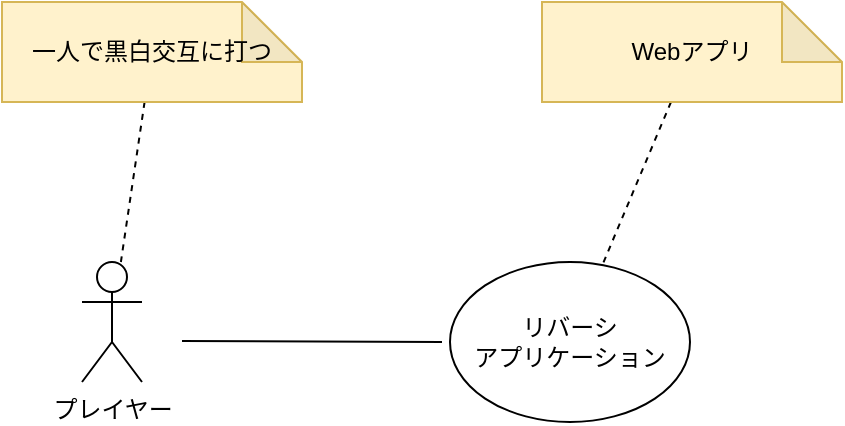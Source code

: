 <mxfile>
    <diagram id="7--vJdx-KM8Y3X0-7-c_" name="ページ1">
        <mxGraphModel dx="1130" dy="732" grid="1" gridSize="10" guides="1" tooltips="1" connect="1" arrows="1" fold="1" page="1" pageScale="1" pageWidth="827" pageHeight="1169" math="0" shadow="0">
            <root>
                <mxCell id="0"/>
                <mxCell id="1" parent="0"/>
                <mxCell id="2" value="リバーシ&lt;br&gt;アプリケーション" style="ellipse;whiteSpace=wrap;html=1;" vertex="1" parent="1">
                    <mxGeometry x="354" y="320" width="120" height="80" as="geometry"/>
                </mxCell>
                <mxCell id="3" value="プレイヤー" style="shape=umlActor;verticalLabelPosition=bottom;verticalAlign=top;html=1;" vertex="1" parent="1">
                    <mxGeometry x="170" y="320" width="30" height="60" as="geometry"/>
                </mxCell>
                <mxCell id="17" value="" style="endArrow=none;html=1;rounded=0;strokeColor=default;" edge="1" parent="1">
                    <mxGeometry width="50" height="50" relative="1" as="geometry">
                        <mxPoint x="220" y="359.5" as="sourcePoint"/>
                        <mxPoint x="350" y="360" as="targetPoint"/>
                        <Array as="points"/>
                    </mxGeometry>
                </mxCell>
                <mxCell id="19" value="" style="edgeStyle=none;rounded=0;sketch=0;html=1;strokeColor=default;endArrow=none;endFill=0;dashed=1;" edge="1" parent="1" source="18" target="2">
                    <mxGeometry relative="1" as="geometry"/>
                </mxCell>
                <mxCell id="18" value="Webアプリ" style="shape=note;whiteSpace=wrap;html=1;backgroundOutline=1;darkOpacity=0.05;fillColor=#fff2cc;strokeColor=#d6b656;" vertex="1" parent="1">
                    <mxGeometry x="400" y="190" width="150" height="50" as="geometry"/>
                </mxCell>
                <mxCell id="21" value="" style="edgeStyle=none;rounded=0;sketch=0;html=1;dashed=1;strokeColor=default;endArrow=none;endFill=0;" edge="1" parent="1" source="20" target="3">
                    <mxGeometry relative="1" as="geometry"/>
                </mxCell>
                <mxCell id="20" value="一人で黒白交互に打つ" style="shape=note;whiteSpace=wrap;html=1;backgroundOutline=1;darkOpacity=0.05;fillColor=#fff2cc;strokeColor=#d6b656;" vertex="1" parent="1">
                    <mxGeometry x="130" y="190" width="150" height="50" as="geometry"/>
                </mxCell>
            </root>
        </mxGraphModel>
    </diagram>
</mxfile>